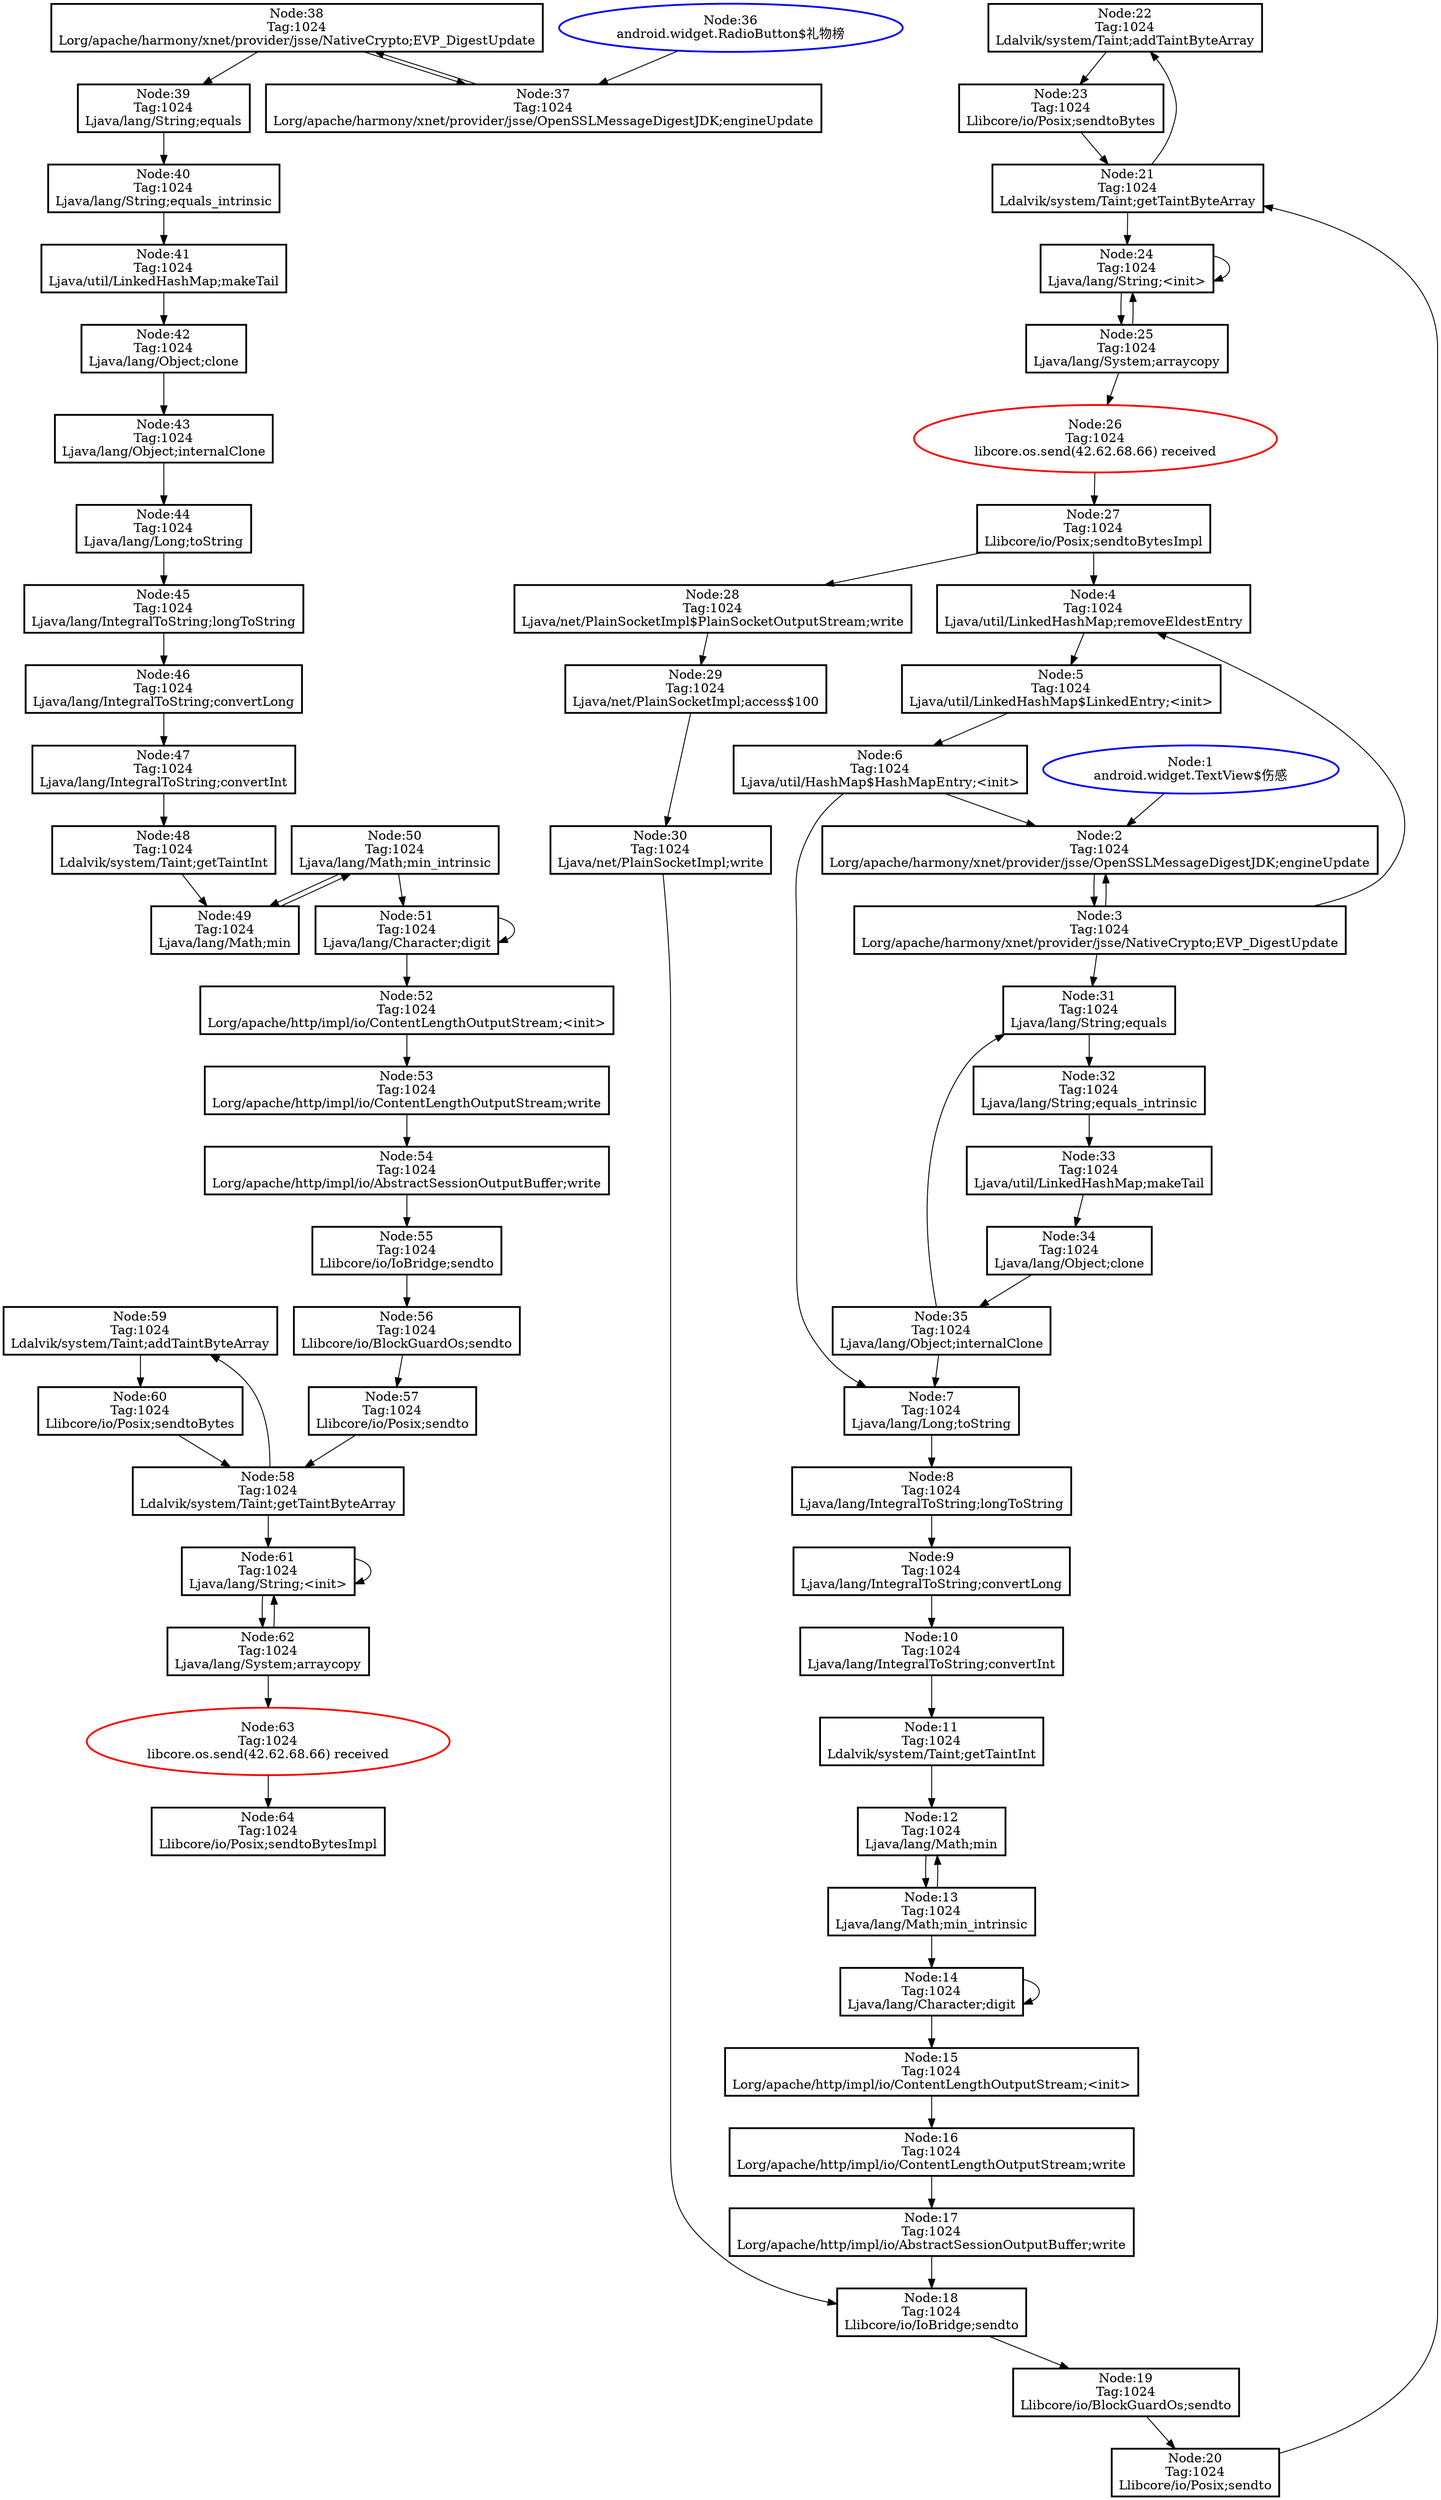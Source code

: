 digraph G {
N59 [shape=box,color=black,style=bold,label="Node:59\nTag:1024\nLdalvik/system/Taint;addTaintByteArray"];
N58 [shape=box,color=black,style=bold,label="Node:58\nTag:1024\nLdalvik/system/Taint;getTaintByteArray"];
N48 [shape=box,color=black,style=bold,label="Node:48\nTag:1024\nLdalvik/system/Taint;getTaintInt"];
N51 [shape=box,color=black,style=bold,label="Node:51\nTag:1024\nLjava/lang/Character;digit"];
N47 [shape=box,color=black,style=bold,label="Node:47\nTag:1024\nLjava/lang/IntegralToString;convertInt"];
N46 [shape=box,color=black,style=bold,label="Node:46\nTag:1024\nLjava/lang/IntegralToString;convertLong"];
N45 [shape=box,color=black,style=bold,label="Node:45\nTag:1024\nLjava/lang/IntegralToString;longToString"];
N44 [shape=box,color=black,style=bold,label="Node:44\nTag:1024\nLjava/lang/Long;toString"];
N49 [shape=box,color=black,style=bold,label="Node:49\nTag:1024\nLjava/lang/Math;min"];
N50 [shape=box,color=black,style=bold,label="Node:50\nTag:1024\nLjava/lang/Math;min_intrinsic"];
N42 [shape=box,color=black,style=bold,label="Node:42\nTag:1024\nLjava/lang/Object;clone"];
N43 [shape=box,color=black,style=bold,label="Node:43\nTag:1024\nLjava/lang/Object;internalClone"];
N61 [shape=box,color=black,style=bold,label="Node:61\nTag:1024\nLjava/lang/String;<init>"];
N39 [shape=box,color=black,style=bold,label="Node:39\nTag:1024\nLjava/lang/String;equals"];
N40 [shape=box,color=black,style=bold,label="Node:40\nTag:1024\nLjava/lang/String;equals_intrinsic"];
N62 [shape=box,color=black,style=bold,label="Node:62\nTag:1024\nLjava/lang/System;arraycopy"];
N41 [shape=box,color=black,style=bold,label="Node:41\nTag:1024\nLjava/util/LinkedHashMap;makeTail"];
N56 [shape=box,color=black,style=bold,label="Node:56\nTag:1024\nLlibcore/io/BlockGuardOs;sendto"];
N55 [shape=box,color=black,style=bold,label="Node:55\nTag:1024\nLlibcore/io/IoBridge;sendto"];
N57 [shape=box,color=black,style=bold,label="Node:57\nTag:1024\nLlibcore/io/Posix;sendto"];
N60 [shape=box,color=black,style=bold,label="Node:60\nTag:1024\nLlibcore/io/Posix;sendtoBytes"];
N64 [shape=box,color=black,style=bold,label="Node:64\nTag:1024\nLlibcore/io/Posix;sendtoBytesImpl"];
N38 [shape=box,color=black,style=bold,label="Node:38\nTag:1024\nLorg/apache/harmony/xnet/provider/jsse/NativeCrypto;EVP_DigestUpdate"];
N37 [shape=box,color=black,style=bold,label="Node:37\nTag:1024\nLorg/apache/harmony/xnet/provider/jsse/OpenSSLMessageDigestJDK;engineUpdate"];
N54 [shape=box,color=black,style=bold,label="Node:54\nTag:1024\nLorg/apache/http/impl/io/AbstractSessionOutputBuffer;write"];
N52 [shape=box,color=black,style=bold,label="Node:52\nTag:1024\nLorg/apache/http/impl/io/ContentLengthOutputStream;<init>"];
N53 [shape=box,color=black,style=bold,label="Node:53\nTag:1024\nLorg/apache/http/impl/io/ContentLengthOutputStream;write"];
N36 [shape=ellipse,color=blue,style=bold,label="Node:36\nandroid.widget.RadioButton$礼物榜"];
N63 [shape=ellipse,color=red,style=bold,label="Node:63\nTag:1024\nlibcore.os.send(42.62.68.66) received"];
N22 [shape=box,color=black,style=bold,label="Node:22\nTag:1024\nLdalvik/system/Taint;addTaintByteArray"];
N21 [shape=box,color=black,style=bold,label="Node:21\nTag:1024\nLdalvik/system/Taint;getTaintByteArray"];
N11 [shape=box,color=black,style=bold,label="Node:11\nTag:1024\nLdalvik/system/Taint;getTaintInt"];
N14 [shape=box,color=black,style=bold,label="Node:14\nTag:1024\nLjava/lang/Character;digit"];
N10 [shape=box,color=black,style=bold,label="Node:10\nTag:1024\nLjava/lang/IntegralToString;convertInt"];
N9 [shape=box,color=black,style=bold,label="Node:9\nTag:1024\nLjava/lang/IntegralToString;convertLong"];
N8 [shape=box,color=black,style=bold,label="Node:8\nTag:1024\nLjava/lang/IntegralToString;longToString"];
N7 [shape=box,color=black,style=bold,label="Node:7\nTag:1024\nLjava/lang/Long;toString"];
N12 [shape=box,color=black,style=bold,label="Node:12\nTag:1024\nLjava/lang/Math;min"];
N13 [shape=box,color=black,style=bold,label="Node:13\nTag:1024\nLjava/lang/Math;min_intrinsic"];
N34 [shape=box,color=black,style=bold,label="Node:34\nTag:1024\nLjava/lang/Object;clone"];
N35 [shape=box,color=black,style=bold,label="Node:35\nTag:1024\nLjava/lang/Object;internalClone"];
N24 [shape=box,color=black,style=bold,label="Node:24\nTag:1024\nLjava/lang/String;<init>"];
N31 [shape=box,color=black,style=bold,label="Node:31\nTag:1024\nLjava/lang/String;equals"];
N32 [shape=box,color=black,style=bold,label="Node:32\nTag:1024\nLjava/lang/String;equals_intrinsic"];
N25 [shape=box,color=black,style=bold,label="Node:25\nTag:1024\nLjava/lang/System;arraycopy"];
N28 [shape=box,color=black,style=bold,label="Node:28\nTag:1024\nLjava/net/PlainSocketImpl$PlainSocketOutputStream;write"];
N29 [shape=box,color=black,style=bold,label="Node:29\nTag:1024\nLjava/net/PlainSocketImpl;access$100"];
N30 [shape=box,color=black,style=bold,label="Node:30\nTag:1024\nLjava/net/PlainSocketImpl;write"];
N6 [shape=box,color=black,style=bold,label="Node:6\nTag:1024\nLjava/util/HashMap$HashMapEntry;<init>"];
N5 [shape=box,color=black,style=bold,label="Node:5\nTag:1024\nLjava/util/LinkedHashMap$LinkedEntry;<init>"];
N33 [shape=box,color=black,style=bold,label="Node:33\nTag:1024\nLjava/util/LinkedHashMap;makeTail"];
N4 [shape=box,color=black,style=bold,label="Node:4\nTag:1024\nLjava/util/LinkedHashMap;removeEldestEntry"];
N19 [shape=box,color=black,style=bold,label="Node:19\nTag:1024\nLlibcore/io/BlockGuardOs;sendto"];
N18 [shape=box,color=black,style=bold,label="Node:18\nTag:1024\nLlibcore/io/IoBridge;sendto"];
N20 [shape=box,color=black,style=bold,label="Node:20\nTag:1024\nLlibcore/io/Posix;sendto"];
N23 [shape=box,color=black,style=bold,label="Node:23\nTag:1024\nLlibcore/io/Posix;sendtoBytes"];
N27 [shape=box,color=black,style=bold,label="Node:27\nTag:1024\nLlibcore/io/Posix;sendtoBytesImpl"];
N3 [shape=box,color=black,style=bold,label="Node:3\nTag:1024\nLorg/apache/harmony/xnet/provider/jsse/NativeCrypto;EVP_DigestUpdate"];
N2 [shape=box,color=black,style=bold,label="Node:2\nTag:1024\nLorg/apache/harmony/xnet/provider/jsse/OpenSSLMessageDigestJDK;engineUpdate"];
N17 [shape=box,color=black,style=bold,label="Node:17\nTag:1024\nLorg/apache/http/impl/io/AbstractSessionOutputBuffer;write"];
N15 [shape=box,color=black,style=bold,label="Node:15\nTag:1024\nLorg/apache/http/impl/io/ContentLengthOutputStream;<init>"];
N16 [shape=box,color=black,style=bold,label="Node:16\nTag:1024\nLorg/apache/http/impl/io/ContentLengthOutputStream;write"];
N1 [shape=ellipse,color=blue,style=bold,label="Node:1\nandroid.widget.TextView$伤感"];
N26 [shape=ellipse,color=red,style=bold,label="Node:26\nTag:1024\nlibcore.os.send(42.62.68.66) received"];
N59 -> N60;
N58 -> N59;
N58 -> N61;
N48 -> N49;
N51 -> N51;
N51 -> N52;
N47 -> N48;
N46 -> N47;
N45 -> N46;
N44 -> N45;
N49 -> N50;
N50 -> N51;
N50 -> N49;
N42 -> N43;
N43 -> N44;
N61 -> N61;
N61 -> N62;
N39 -> N40;
N40 -> N41;
N62 -> N61;
N62 -> N63;
N41 -> N42;
N56 -> N57;
N55 -> N56;
N57 -> N58;
N60 -> N58;
N38 -> N39;
N38 -> N37;
N37 -> N38;
N54 -> N55;
N52 -> N53;
N53 -> N54;
N36 -> N37;
N63 -> N64;
N22 -> N23;
N21 -> N22;
N21 -> N24;
N11 -> N12;
N14 -> N14;
N14 -> N15;
N10 -> N11;
N9 -> N10;
N8 -> N9;
N7 -> N8;
N12 -> N13;
N13 -> N14;
N13 -> N12;
N34 -> N35;
N35 -> N7;
N35 -> N31;
N24 -> N24;
N24 -> N25;
N31 -> N32;
N32 -> N33;
N25 -> N24;
N25 -> N26;
N28 -> N29;
N29 -> N30;
N30 -> N18;
N6 -> N7;
N6 -> N2;
N5 -> N6;
N33 -> N34;
N4 -> N5;
N19 -> N20;
N18 -> N19;
N20 -> N21;
N23 -> N21;
N27 -> N28;
N27 -> N4;
N3 -> N31;
N3 -> N4;
N3 -> N2;
N2 -> N3;
N17 -> N18;
N15 -> N16;
N16 -> N17;
N1 -> N2;
N26 -> N27;
}